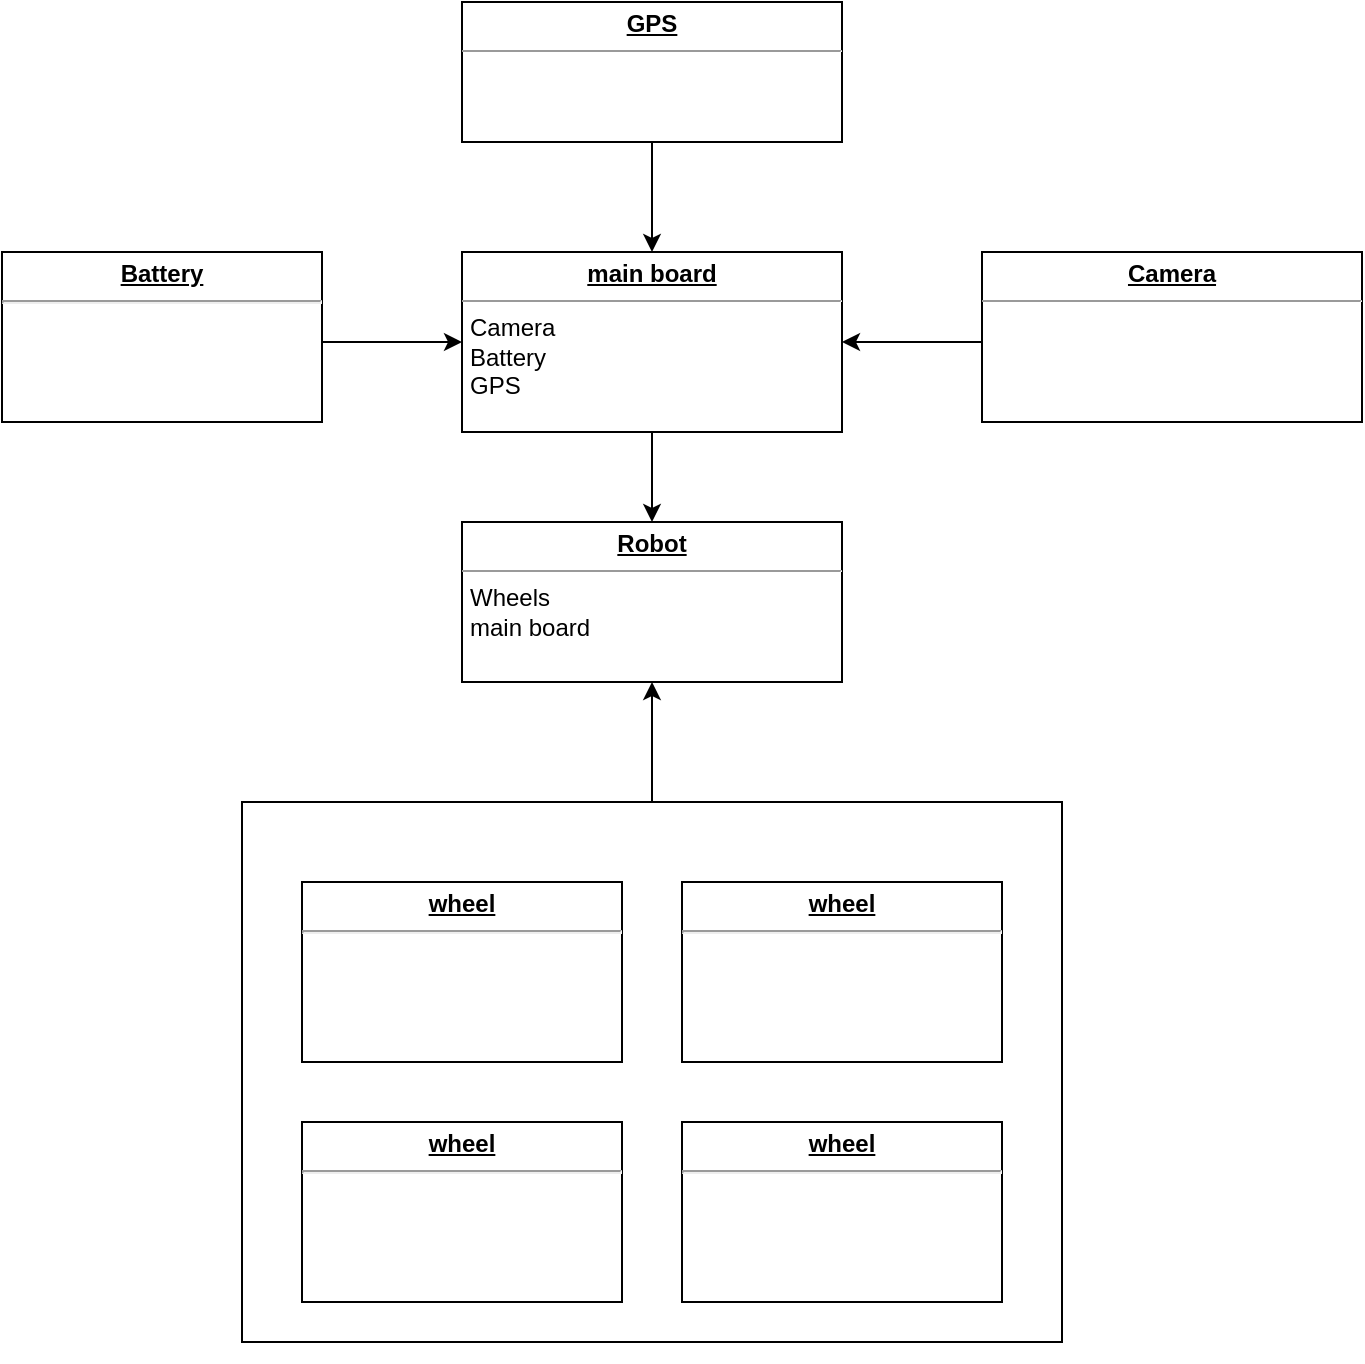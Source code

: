 <mxfile version="20.8.16" type="device"><diagram name="Страница 1" id="HJoSwK9IU35yJlmocr1r"><mxGraphModel dx="936" dy="2041" grid="1" gridSize="10" guides="1" tooltips="1" connect="1" arrows="1" fold="1" page="1" pageScale="1" pageWidth="1169" pageHeight="827" math="0" shadow="0"><root><mxCell id="0"/><mxCell id="1" parent="0"/><mxCell id="NlNMLDPI8YSq1VbAnNQO-16" style="edgeStyle=orthogonalEdgeStyle;rounded=0;orthogonalLoop=1;jettySize=auto;html=1;" edge="1" parent="1" source="NlNMLDPI8YSq1VbAnNQO-1" target="NlNMLDPI8YSq1VbAnNQO-13"><mxGeometry relative="1" as="geometry"><Array as="points"><mxPoint x="490" y="100"/><mxPoint x="490" y="100"/></Array></mxGeometry></mxCell><mxCell id="NlNMLDPI8YSq1VbAnNQO-1" value="&lt;p style=&quot;margin:0px;margin-top:4px;text-align:center;&quot;&gt;&lt;b&gt;&lt;u&gt;Camera&lt;/u&gt;&lt;/b&gt;&lt;/p&gt;&lt;hr size=&quot;1&quot;&gt;&lt;p style=&quot;margin:0px;margin-left:4px;&quot;&gt;&lt;br&gt;&lt;/p&gt;" style="verticalAlign=top;align=left;overflow=fill;fontSize=12;fontFamily=Helvetica;html=1;" vertex="1" parent="1"><mxGeometry x="500" y="55" width="190" height="85" as="geometry"/></mxCell><mxCell id="NlNMLDPI8YSq1VbAnNQO-14" style="edgeStyle=orthogonalEdgeStyle;rounded=0;orthogonalLoop=1;jettySize=auto;html=1;" edge="1" parent="1" source="NlNMLDPI8YSq1VbAnNQO-3" target="NlNMLDPI8YSq1VbAnNQO-13"><mxGeometry relative="1" as="geometry"/></mxCell><mxCell id="NlNMLDPI8YSq1VbAnNQO-3" value="&lt;p style=&quot;margin:0px;margin-top:4px;text-align:center;&quot;&gt;&lt;b&gt;&lt;u&gt;GPS&lt;/u&gt;&lt;/b&gt;&lt;/p&gt;&lt;hr size=&quot;1&quot;&gt;&lt;p style=&quot;margin:0px;margin-left:4px;&quot;&gt;&lt;br&gt;&lt;/p&gt;" style="verticalAlign=top;align=left;overflow=fill;fontSize=12;fontFamily=Helvetica;html=1;" vertex="1" parent="1"><mxGeometry x="240" y="-70" width="190" height="70" as="geometry"/></mxCell><mxCell id="NlNMLDPI8YSq1VbAnNQO-4" value="&lt;p style=&quot;margin:0px;margin-top:4px;text-align:center;&quot;&gt;&lt;b&gt;&lt;u&gt;Robot&lt;/u&gt;&lt;/b&gt;&lt;/p&gt;&lt;hr size=&quot;1&quot;&gt;&lt;p style=&quot;border-color: var(--border-color); margin: 0px 0px 0px 4px;&quot;&gt;Wheels&lt;/p&gt;&lt;p style=&quot;border-color: var(--border-color); margin: 0px 0px 0px 4px;&quot;&gt;main board&lt;/p&gt;" style="verticalAlign=top;align=left;overflow=fill;fontSize=12;fontFamily=Helvetica;html=1;" vertex="1" parent="1"><mxGeometry x="240" y="190" width="190" height="80" as="geometry"/></mxCell><mxCell id="NlNMLDPI8YSq1VbAnNQO-15" style="edgeStyle=orthogonalEdgeStyle;rounded=0;orthogonalLoop=1;jettySize=auto;html=1;" edge="1" parent="1" source="NlNMLDPI8YSq1VbAnNQO-5" target="NlNMLDPI8YSq1VbAnNQO-13"><mxGeometry relative="1" as="geometry"><Array as="points"><mxPoint x="190" y="100"/><mxPoint x="190" y="100"/></Array></mxGeometry></mxCell><mxCell id="NlNMLDPI8YSq1VbAnNQO-5" value="&lt;p style=&quot;margin:0px;margin-top:4px;text-align:center;text-decoration:underline;&quot;&gt;&lt;b&gt;Battery&lt;/b&gt;&lt;/p&gt;&lt;hr&gt;&lt;p style=&quot;margin:0px;margin-left:8px;&quot;&gt;&lt;br&gt;&lt;/p&gt;" style="verticalAlign=top;align=left;overflow=fill;fontSize=12;fontFamily=Helvetica;html=1;" vertex="1" parent="1"><mxGeometry x="10" y="55" width="160" height="85" as="geometry"/></mxCell><mxCell id="NlNMLDPI8YSq1VbAnNQO-18" style="edgeStyle=orthogonalEdgeStyle;rounded=0;orthogonalLoop=1;jettySize=auto;html=1;" edge="1" parent="1" source="NlNMLDPI8YSq1VbAnNQO-13" target="NlNMLDPI8YSq1VbAnNQO-4"><mxGeometry relative="1" as="geometry"/></mxCell><mxCell id="NlNMLDPI8YSq1VbAnNQO-13" value="&lt;p style=&quot;margin:0px;margin-top:4px;text-align:center;&quot;&gt;&lt;b&gt;&lt;u&gt;main board&lt;/u&gt;&lt;/b&gt;&lt;/p&gt;&lt;hr size=&quot;1&quot;&gt;&lt;p style=&quot;margin:0px;margin-left:4px;&quot;&gt;Camera&lt;/p&gt;&lt;p style=&quot;margin:0px;margin-left:4px;&quot;&gt;Battery&lt;/p&gt;&lt;p style=&quot;margin:0px;margin-left:4px;&quot;&gt;GPS&lt;/p&gt;" style="verticalAlign=top;align=left;overflow=fill;fontSize=12;fontFamily=Helvetica;html=1;" vertex="1" parent="1"><mxGeometry x="240" y="55" width="190" height="90" as="geometry"/></mxCell><mxCell id="NlNMLDPI8YSq1VbAnNQO-17" value="" style="group" vertex="1" connectable="0" parent="1"><mxGeometry x="130" y="340" width="410" height="270" as="geometry"/></mxCell><mxCell id="NlNMLDPI8YSq1VbAnNQO-10" value="" style="rounded=0;whiteSpace=wrap;html=1;" vertex="1" parent="NlNMLDPI8YSq1VbAnNQO-17"><mxGeometry y="-10" width="410" height="270" as="geometry"/></mxCell><mxCell id="NlNMLDPI8YSq1VbAnNQO-2" value="&lt;p style=&quot;margin:0px;margin-top:4px;text-align:center;text-decoration:underline;&quot;&gt;&lt;b&gt;wheel&lt;/b&gt;&lt;/p&gt;&lt;hr&gt;&lt;p style=&quot;margin:0px;margin-left:8px;&quot;&gt;&lt;br&gt;&lt;/p&gt;" style="verticalAlign=top;align=left;overflow=fill;fontSize=12;fontFamily=Helvetica;html=1;" vertex="1" parent="NlNMLDPI8YSq1VbAnNQO-17"><mxGeometry x="30" y="30" width="160" height="90" as="geometry"/></mxCell><mxCell id="NlNMLDPI8YSq1VbAnNQO-7" value="&lt;p style=&quot;margin:0px;margin-top:4px;text-align:center;text-decoration:underline;&quot;&gt;&lt;b&gt;wheel&lt;/b&gt;&lt;/p&gt;&lt;hr&gt;&lt;p style=&quot;margin:0px;margin-left:8px;&quot;&gt;&lt;br&gt;&lt;/p&gt;" style="verticalAlign=top;align=left;overflow=fill;fontSize=12;fontFamily=Helvetica;html=1;" vertex="1" parent="NlNMLDPI8YSq1VbAnNQO-17"><mxGeometry x="220" y="30" width="160" height="90" as="geometry"/></mxCell><mxCell id="NlNMLDPI8YSq1VbAnNQO-8" value="&lt;p style=&quot;margin:0px;margin-top:4px;text-align:center;text-decoration:underline;&quot;&gt;&lt;b&gt;wheel&lt;/b&gt;&lt;/p&gt;&lt;hr&gt;&lt;p style=&quot;margin:0px;margin-left:8px;&quot;&gt;&lt;br&gt;&lt;/p&gt;" style="verticalAlign=top;align=left;overflow=fill;fontSize=12;fontFamily=Helvetica;html=1;" vertex="1" parent="NlNMLDPI8YSq1VbAnNQO-17"><mxGeometry x="30" y="150" width="160" height="90" as="geometry"/></mxCell><mxCell id="NlNMLDPI8YSq1VbAnNQO-9" value="&lt;p style=&quot;margin:0px;margin-top:4px;text-align:center;text-decoration:underline;&quot;&gt;&lt;b&gt;wheel&lt;/b&gt;&lt;/p&gt;&lt;hr&gt;&lt;p style=&quot;margin:0px;margin-left:8px;&quot;&gt;&lt;br&gt;&lt;/p&gt;" style="verticalAlign=top;align=left;overflow=fill;fontSize=12;fontFamily=Helvetica;html=1;" vertex="1" parent="NlNMLDPI8YSq1VbAnNQO-17"><mxGeometry x="220" y="150" width="160" height="90" as="geometry"/></mxCell><mxCell id="NlNMLDPI8YSq1VbAnNQO-19" style="edgeStyle=orthogonalEdgeStyle;rounded=0;orthogonalLoop=1;jettySize=auto;html=1;" edge="1" parent="1" source="NlNMLDPI8YSq1VbAnNQO-10" target="NlNMLDPI8YSq1VbAnNQO-4"><mxGeometry relative="1" as="geometry"><Array as="points"><mxPoint x="335" y="480"/><mxPoint x="335" y="480"/></Array></mxGeometry></mxCell></root></mxGraphModel></diagram></mxfile>